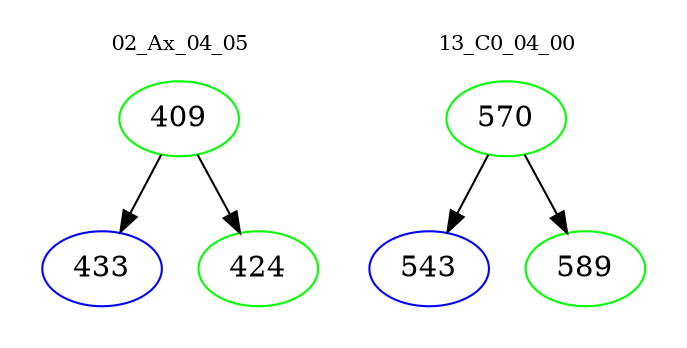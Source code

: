 digraph{
subgraph cluster_0 {
color = white
label = "02_Ax_04_05";
fontsize=10;
T0_409 [label="409", color="green"]
T0_409 -> T0_433 [color="black"]
T0_433 [label="433", color="blue"]
T0_409 -> T0_424 [color="black"]
T0_424 [label="424", color="green"]
}
subgraph cluster_1 {
color = white
label = "13_C0_04_00";
fontsize=10;
T1_570 [label="570", color="green"]
T1_570 -> T1_543 [color="black"]
T1_543 [label="543", color="blue"]
T1_570 -> T1_589 [color="black"]
T1_589 [label="589", color="green"]
}
}
